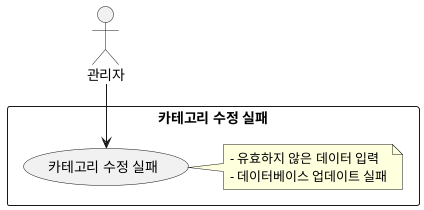 @startuml
actor "관리자" as Admin

rectangle "카테고리 수정 실패" {
  usecase "카테고리 수정 실패" as UC3_2_failure
  note right
  - 유효하지 않은 데이터 입력
  - 데이터베이스 업데이트 실패
  end note
}

Admin --> UC3_2_failure
@enduml
